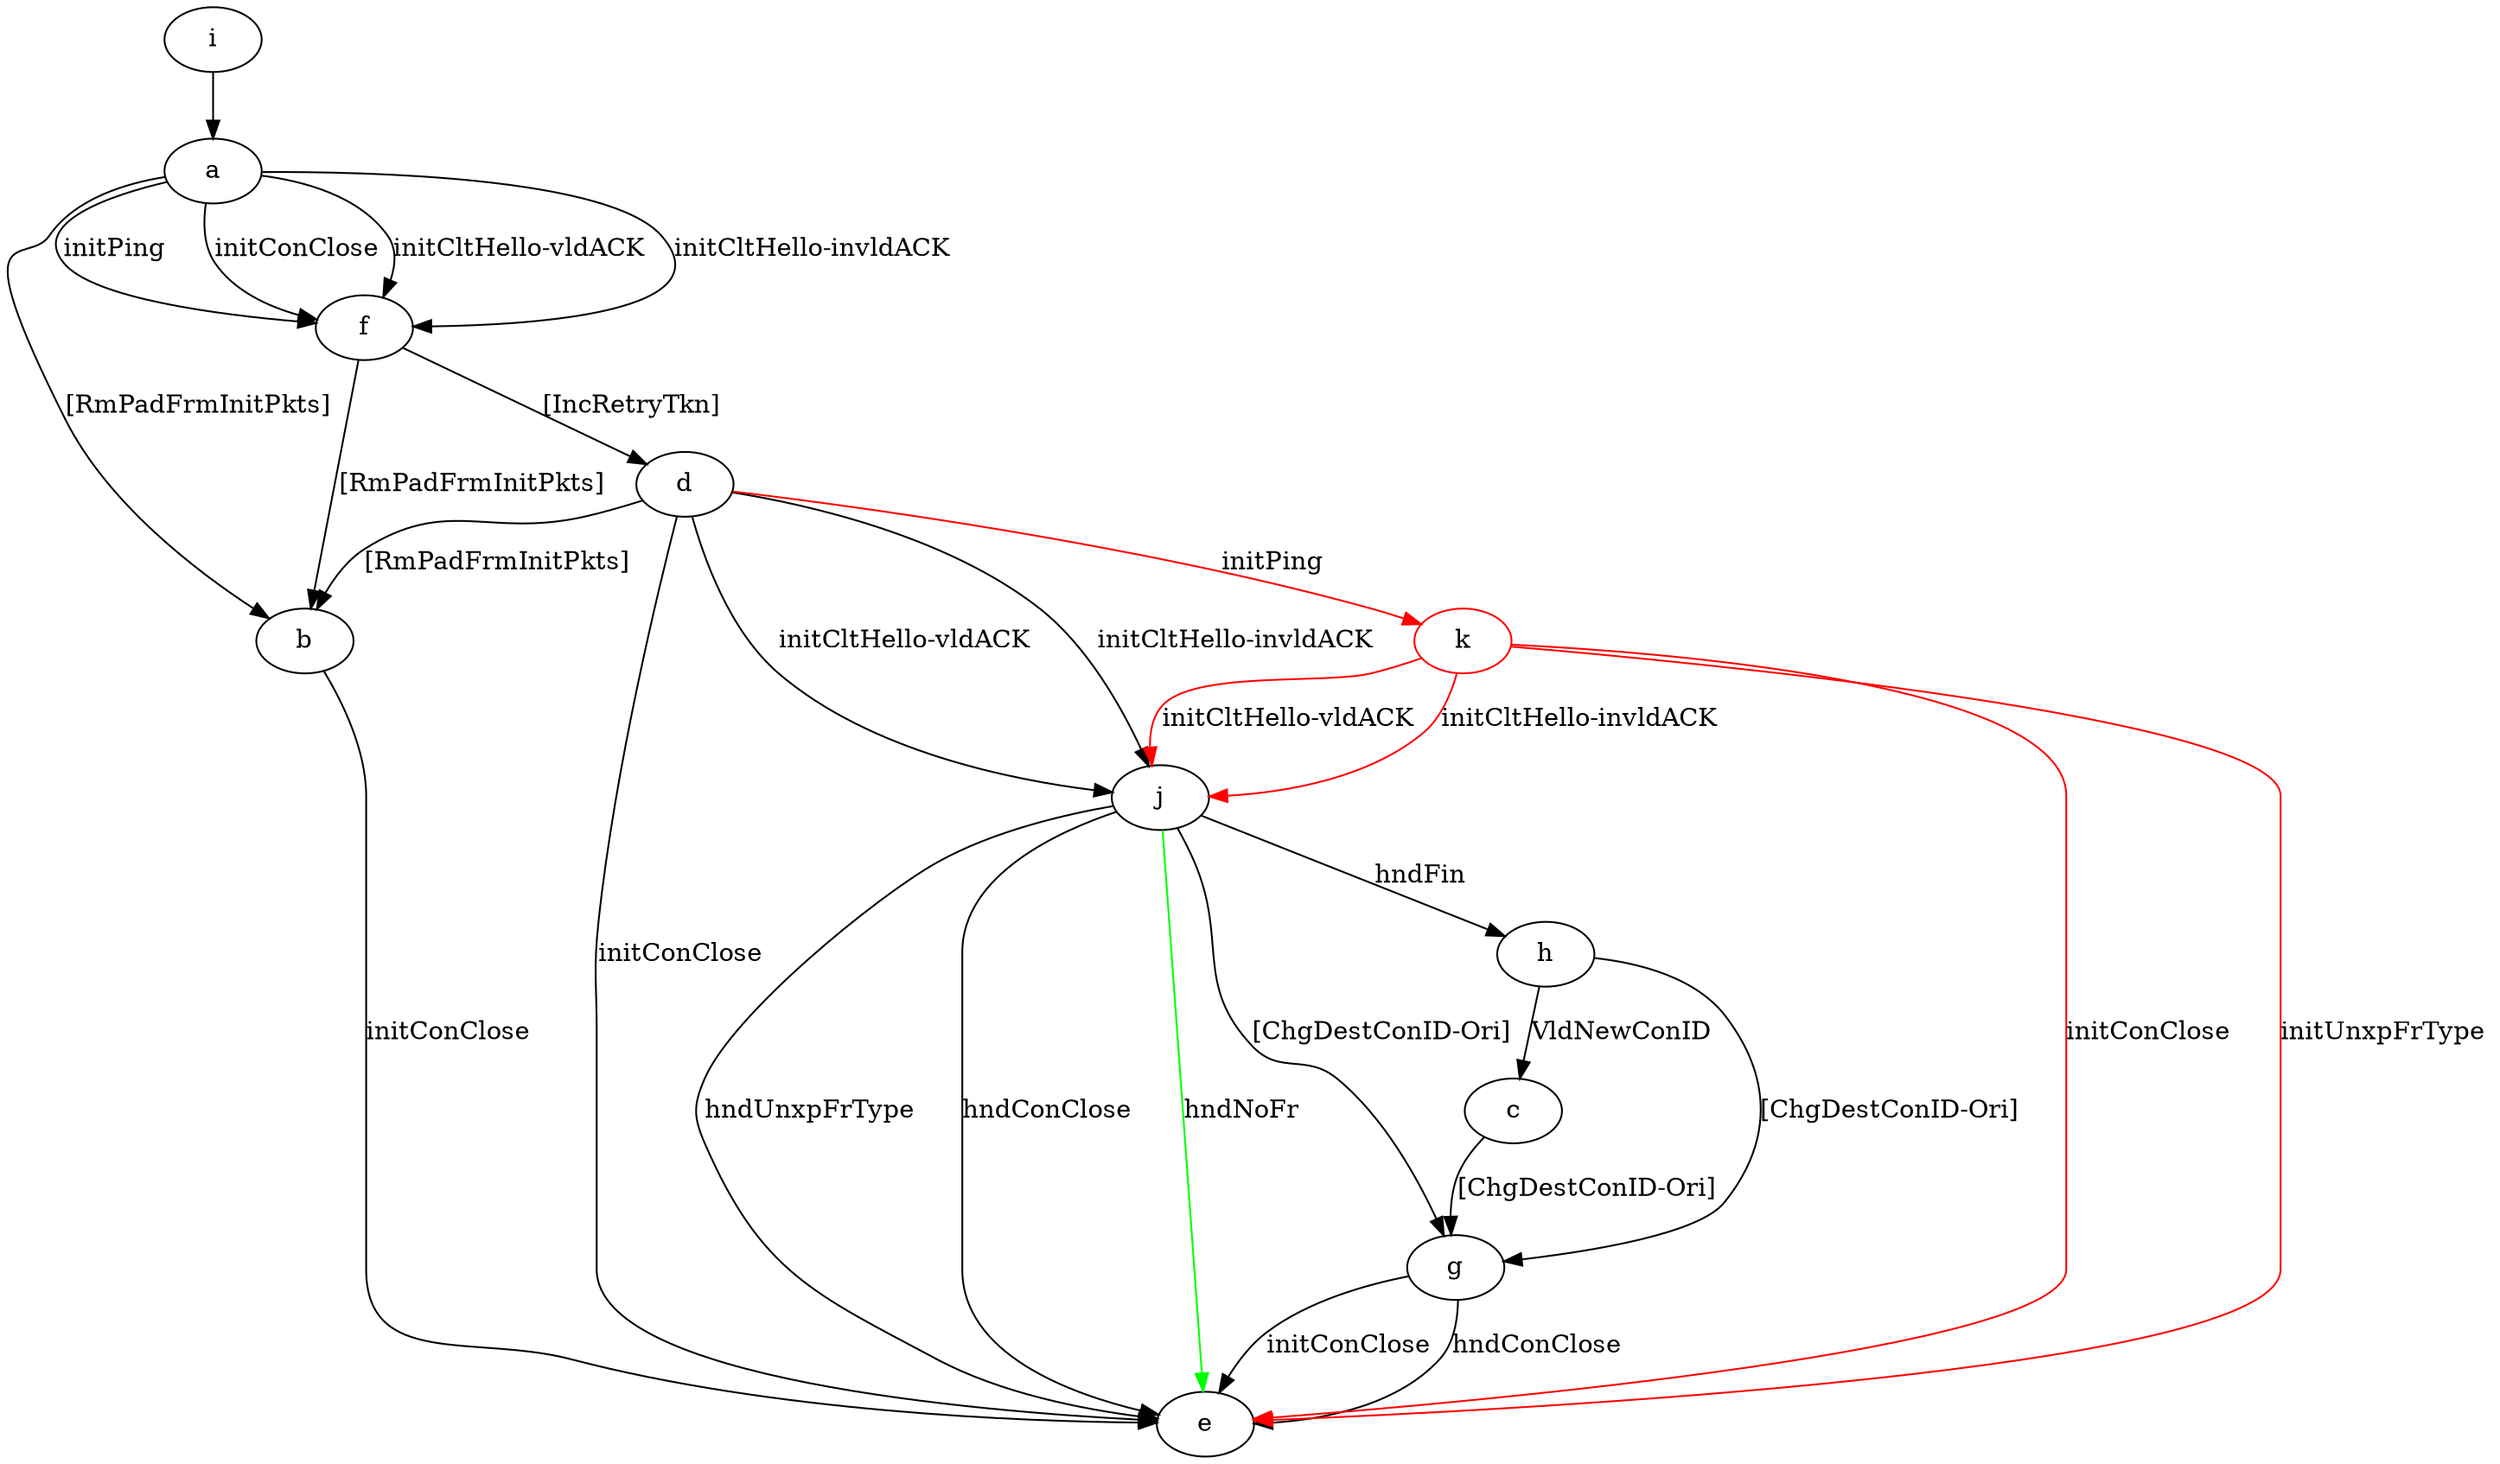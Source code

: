 digraph "" {
	a -> b	[key=0,
		label="[RmPadFrmInitPkts] "];
	a -> f	[key=0,
		label="initPing "];
	a -> f	[key=1,
		label="initConClose "];
	a -> f	[key=2,
		label="initCltHello-vldACK "];
	a -> f	[key=3,
		label="initCltHello-invldACK "];
	b -> e	[key=0,
		label="initConClose "];
	c -> g	[key=0,
		label="[ChgDestConID-Ori] "];
	d -> b	[key=0,
		label="[RmPadFrmInitPkts] "];
	d -> e	[key=0,
		label="initConClose "];
	d -> j	[key=0,
		label="initCltHello-vldACK "];
	d -> j	[key=1,
		label="initCltHello-invldACK "];
	k	[color=red];
	d -> k	[key=0,
		color=red,
		label="initPing "];
	f -> b	[key=0,
		label="[RmPadFrmInitPkts] "];
	f -> d	[key=0,
		label="[IncRetryTkn] "];
	g -> e	[key=0,
		label="initConClose "];
	g -> e	[key=1,
		label="hndConClose "];
	h -> c	[key=0,
		label="VldNewConID "];
	h -> g	[key=0,
		label="[ChgDestConID-Ori] "];
	i -> a	[key=0];
	j -> e	[key=0,
		label="hndUnxpFrType "];
	j -> e	[key=1,
		label="hndConClose "];
	j -> e	[key=2,
		color=green,
		label="hndNoFr "];
	j -> g	[key=0,
		label="[ChgDestConID-Ori] "];
	j -> h	[key=0,
		label="hndFin "];
	k -> e	[key=0,
		color=red,
		label="initConClose "];
	k -> e	[key=1,
		color=red,
		label="initUnxpFrType "];
	k -> j	[key=0,
		color=red,
		label="initCltHello-vldACK "];
	k -> j	[key=1,
		color=red,
		label="initCltHello-invldACK "];
}
